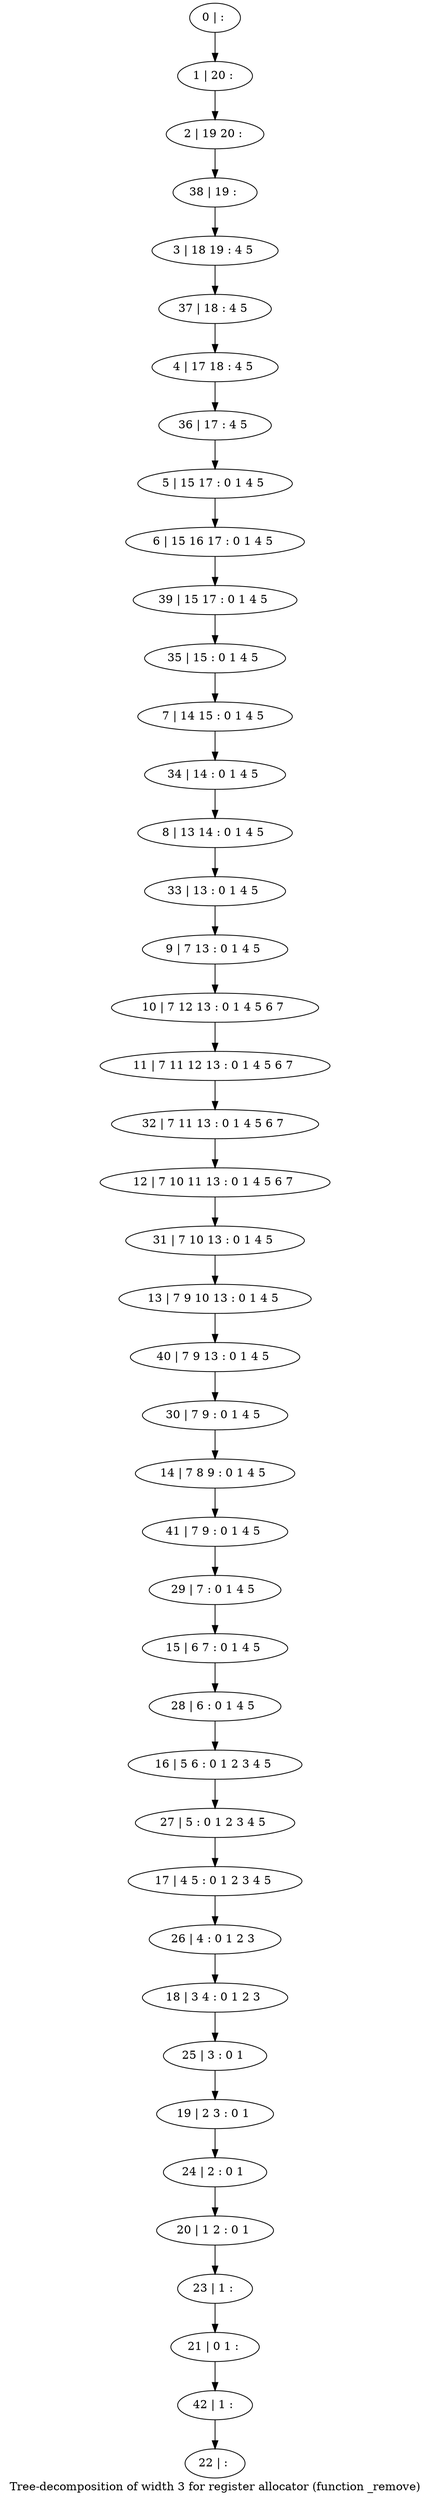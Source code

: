 digraph G {
graph [label="Tree-decomposition of width 3 for register allocator (function _remove)"]
0[label="0 | : "];
1[label="1 | 20 : "];
2[label="2 | 19 20 : "];
3[label="3 | 18 19 : 4 5 "];
4[label="4 | 17 18 : 4 5 "];
5[label="5 | 15 17 : 0 1 4 5 "];
6[label="6 | 15 16 17 : 0 1 4 5 "];
7[label="7 | 14 15 : 0 1 4 5 "];
8[label="8 | 13 14 : 0 1 4 5 "];
9[label="9 | 7 13 : 0 1 4 5 "];
10[label="10 | 7 12 13 : 0 1 4 5 6 7 "];
11[label="11 | 7 11 12 13 : 0 1 4 5 6 7 "];
12[label="12 | 7 10 11 13 : 0 1 4 5 6 7 "];
13[label="13 | 7 9 10 13 : 0 1 4 5 "];
14[label="14 | 7 8 9 : 0 1 4 5 "];
15[label="15 | 6 7 : 0 1 4 5 "];
16[label="16 | 5 6 : 0 1 2 3 4 5 "];
17[label="17 | 4 5 : 0 1 2 3 4 5 "];
18[label="18 | 3 4 : 0 1 2 3 "];
19[label="19 | 2 3 : 0 1 "];
20[label="20 | 1 2 : 0 1 "];
21[label="21 | 0 1 : "];
22[label="22 | : "];
23[label="23 | 1 : "];
24[label="24 | 2 : 0 1 "];
25[label="25 | 3 : 0 1 "];
26[label="26 | 4 : 0 1 2 3 "];
27[label="27 | 5 : 0 1 2 3 4 5 "];
28[label="28 | 6 : 0 1 4 5 "];
29[label="29 | 7 : 0 1 4 5 "];
30[label="30 | 7 9 : 0 1 4 5 "];
31[label="31 | 7 10 13 : 0 1 4 5 "];
32[label="32 | 7 11 13 : 0 1 4 5 6 7 "];
33[label="33 | 13 : 0 1 4 5 "];
34[label="34 | 14 : 0 1 4 5 "];
35[label="35 | 15 : 0 1 4 5 "];
36[label="36 | 17 : 4 5 "];
37[label="37 | 18 : 4 5 "];
38[label="38 | 19 : "];
39[label="39 | 15 17 : 0 1 4 5 "];
40[label="40 | 7 9 13 : 0 1 4 5 "];
41[label="41 | 7 9 : 0 1 4 5 "];
42[label="42 | 1 : "];
0->1 ;
1->2 ;
5->6 ;
9->10 ;
10->11 ;
23->21 ;
20->23 ;
24->20 ;
19->24 ;
25->19 ;
18->25 ;
26->18 ;
17->26 ;
27->17 ;
16->27 ;
28->16 ;
15->28 ;
29->15 ;
30->14 ;
31->13 ;
12->31 ;
32->12 ;
11->32 ;
33->9 ;
8->33 ;
34->8 ;
7->34 ;
35->7 ;
36->5 ;
4->36 ;
37->4 ;
3->37 ;
38->3 ;
2->38 ;
39->35 ;
6->39 ;
40->30 ;
13->40 ;
41->29 ;
14->41 ;
42->22 ;
21->42 ;
}
